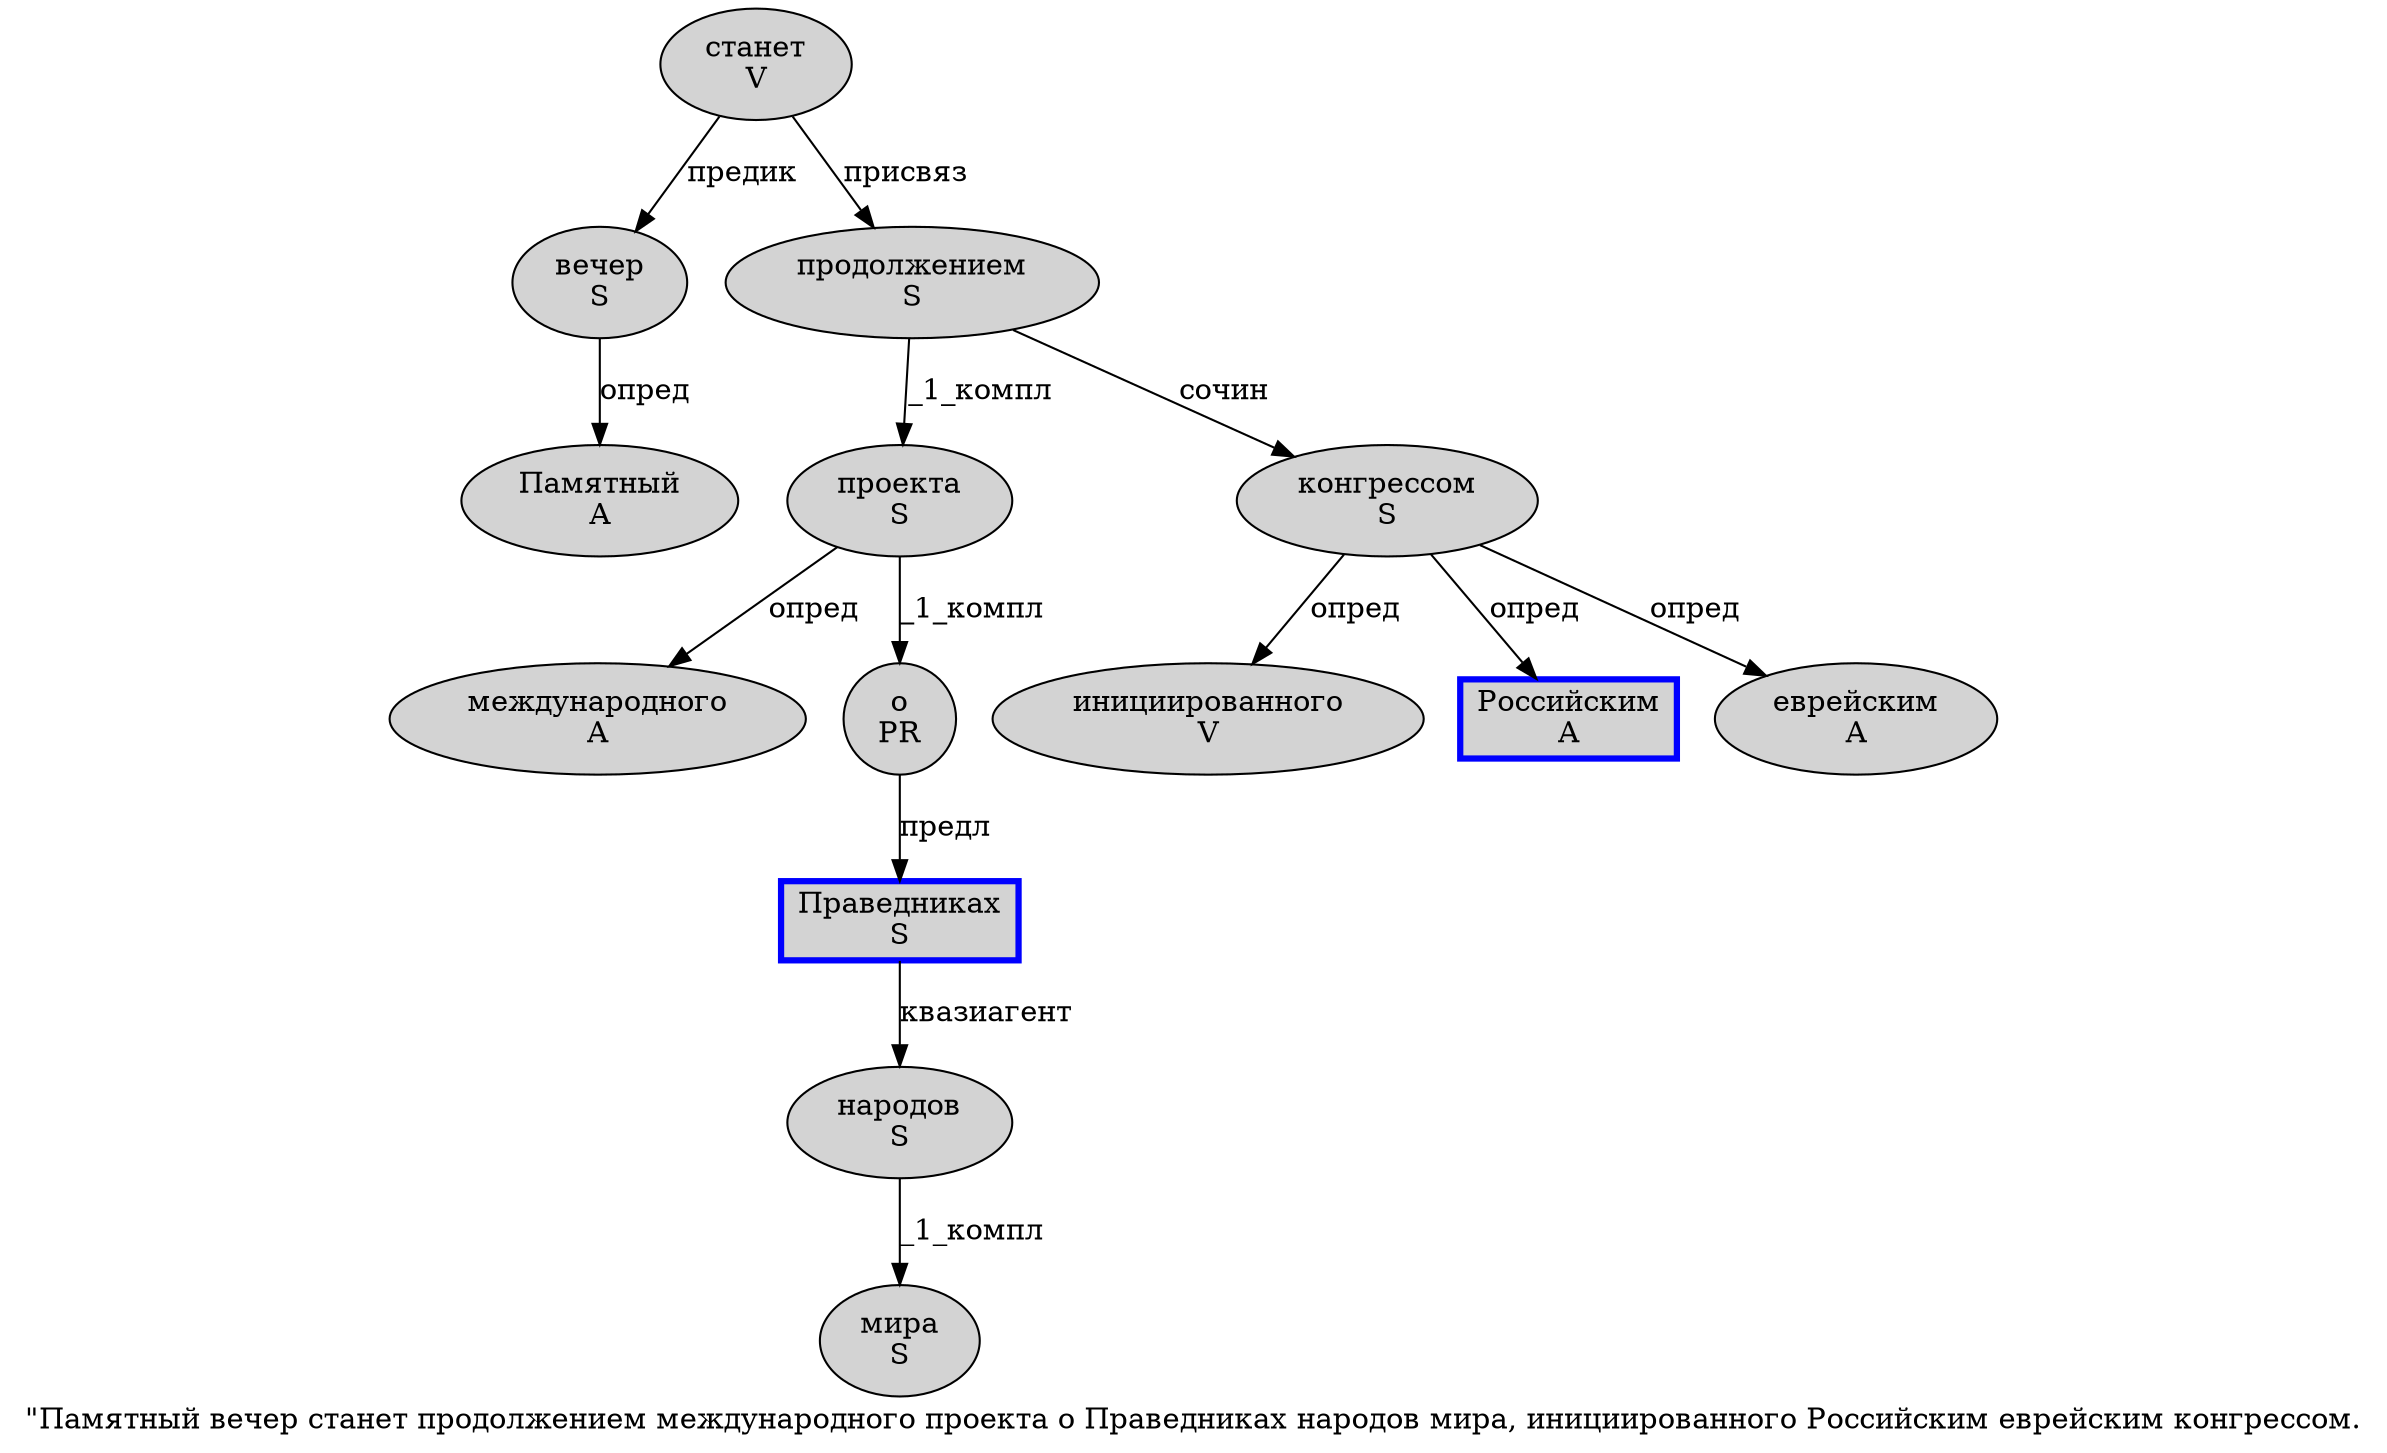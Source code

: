 digraph SENTENCE_1145 {
	graph [label="\"Памятный вечер станет продолжением международного проекта о Праведниках народов мира, инициированного Российским еврейским конгрессом."]
	node [style=filled]
		1 [label="Памятный
A" color="" fillcolor=lightgray penwidth=1 shape=ellipse]
		2 [label="вечер
S" color="" fillcolor=lightgray penwidth=1 shape=ellipse]
		3 [label="станет
V" color="" fillcolor=lightgray penwidth=1 shape=ellipse]
		4 [label="продолжением
S" color="" fillcolor=lightgray penwidth=1 shape=ellipse]
		5 [label="международного
A" color="" fillcolor=lightgray penwidth=1 shape=ellipse]
		6 [label="проекта
S" color="" fillcolor=lightgray penwidth=1 shape=ellipse]
		7 [label="о
PR" color="" fillcolor=lightgray penwidth=1 shape=ellipse]
		8 [label="Праведниках
S" color=blue fillcolor=lightgray penwidth=3 shape=box]
		9 [label="народов
S" color="" fillcolor=lightgray penwidth=1 shape=ellipse]
		10 [label="мира
S" color="" fillcolor=lightgray penwidth=1 shape=ellipse]
		12 [label="инициированного
V" color="" fillcolor=lightgray penwidth=1 shape=ellipse]
		13 [label="Российским
A" color=blue fillcolor=lightgray penwidth=3 shape=box]
		14 [label="еврейским
A" color="" fillcolor=lightgray penwidth=1 shape=ellipse]
		15 [label="конгрессом
S" color="" fillcolor=lightgray penwidth=1 shape=ellipse]
			4 -> 6 [label="_1_компл"]
			4 -> 15 [label="сочин"]
			15 -> 12 [label="опред"]
			15 -> 13 [label="опред"]
			15 -> 14 [label="опред"]
			7 -> 8 [label="предл"]
			2 -> 1 [label="опред"]
			3 -> 2 [label="предик"]
			3 -> 4 [label="присвяз"]
			6 -> 5 [label="опред"]
			6 -> 7 [label="_1_компл"]
			8 -> 9 [label="квазиагент"]
			9 -> 10 [label="_1_компл"]
}
